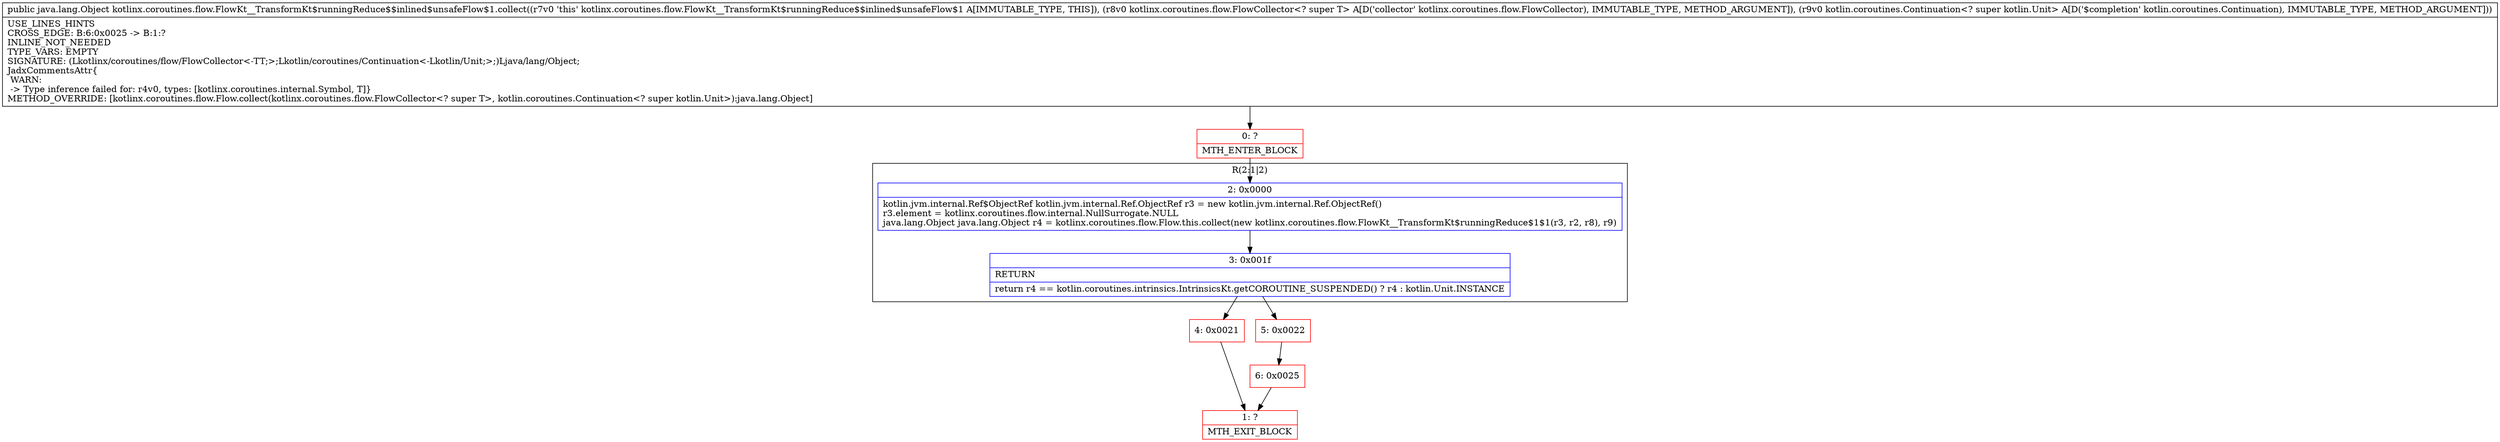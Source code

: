 digraph "CFG forkotlinx.coroutines.flow.FlowKt__TransformKt$runningReduce$$inlined$unsafeFlow$1.collect(Lkotlinx\/coroutines\/flow\/FlowCollector;Lkotlin\/coroutines\/Continuation;)Ljava\/lang\/Object;" {
subgraph cluster_Region_1439282039 {
label = "R(2:1|2)";
node [shape=record,color=blue];
Node_2 [shape=record,label="{2\:\ 0x0000|kotlin.jvm.internal.Ref$ObjectRef kotlin.jvm.internal.Ref.ObjectRef r3 = new kotlin.jvm.internal.Ref.ObjectRef()\lr3.element = kotlinx.coroutines.flow.internal.NullSurrogate.NULL\ljava.lang.Object java.lang.Object r4 = kotlinx.coroutines.flow.Flow.this.collect(new kotlinx.coroutines.flow.FlowKt__TransformKt$runningReduce$1$1(r3, r2, r8), r9)\l}"];
Node_3 [shape=record,label="{3\:\ 0x001f|RETURN\l|return r4 == kotlin.coroutines.intrinsics.IntrinsicsKt.getCOROUTINE_SUSPENDED() ? r4 : kotlin.Unit.INSTANCE\l}"];
}
Node_0 [shape=record,color=red,label="{0\:\ ?|MTH_ENTER_BLOCK\l}"];
Node_4 [shape=record,color=red,label="{4\:\ 0x0021}"];
Node_1 [shape=record,color=red,label="{1\:\ ?|MTH_EXIT_BLOCK\l}"];
Node_5 [shape=record,color=red,label="{5\:\ 0x0022}"];
Node_6 [shape=record,color=red,label="{6\:\ 0x0025}"];
MethodNode[shape=record,label="{public java.lang.Object kotlinx.coroutines.flow.FlowKt__TransformKt$runningReduce$$inlined$unsafeFlow$1.collect((r7v0 'this' kotlinx.coroutines.flow.FlowKt__TransformKt$runningReduce$$inlined$unsafeFlow$1 A[IMMUTABLE_TYPE, THIS]), (r8v0 kotlinx.coroutines.flow.FlowCollector\<? super T\> A[D('collector' kotlinx.coroutines.flow.FlowCollector), IMMUTABLE_TYPE, METHOD_ARGUMENT]), (r9v0 kotlin.coroutines.Continuation\<? super kotlin.Unit\> A[D('$completion' kotlin.coroutines.Continuation), IMMUTABLE_TYPE, METHOD_ARGUMENT]))  | USE_LINES_HINTS\lCROSS_EDGE: B:6:0x0025 \-\> B:1:?\lINLINE_NOT_NEEDED\lTYPE_VARS: EMPTY\lSIGNATURE: (Lkotlinx\/coroutines\/flow\/FlowCollector\<\-TT;\>;Lkotlin\/coroutines\/Continuation\<\-Lkotlin\/Unit;\>;)Ljava\/lang\/Object;\lJadxCommentsAttr\{\l WARN: \l \-\> Type inference failed for: r4v0, types: [kotlinx.coroutines.internal.Symbol, T]\}\lMETHOD_OVERRIDE: [kotlinx.coroutines.flow.Flow.collect(kotlinx.coroutines.flow.FlowCollector\<? super T\>, kotlin.coroutines.Continuation\<? super kotlin.Unit\>):java.lang.Object]\l}"];
MethodNode -> Node_0;Node_2 -> Node_3;
Node_3 -> Node_4;
Node_3 -> Node_5;
Node_0 -> Node_2;
Node_4 -> Node_1;
Node_5 -> Node_6;
Node_6 -> Node_1;
}

